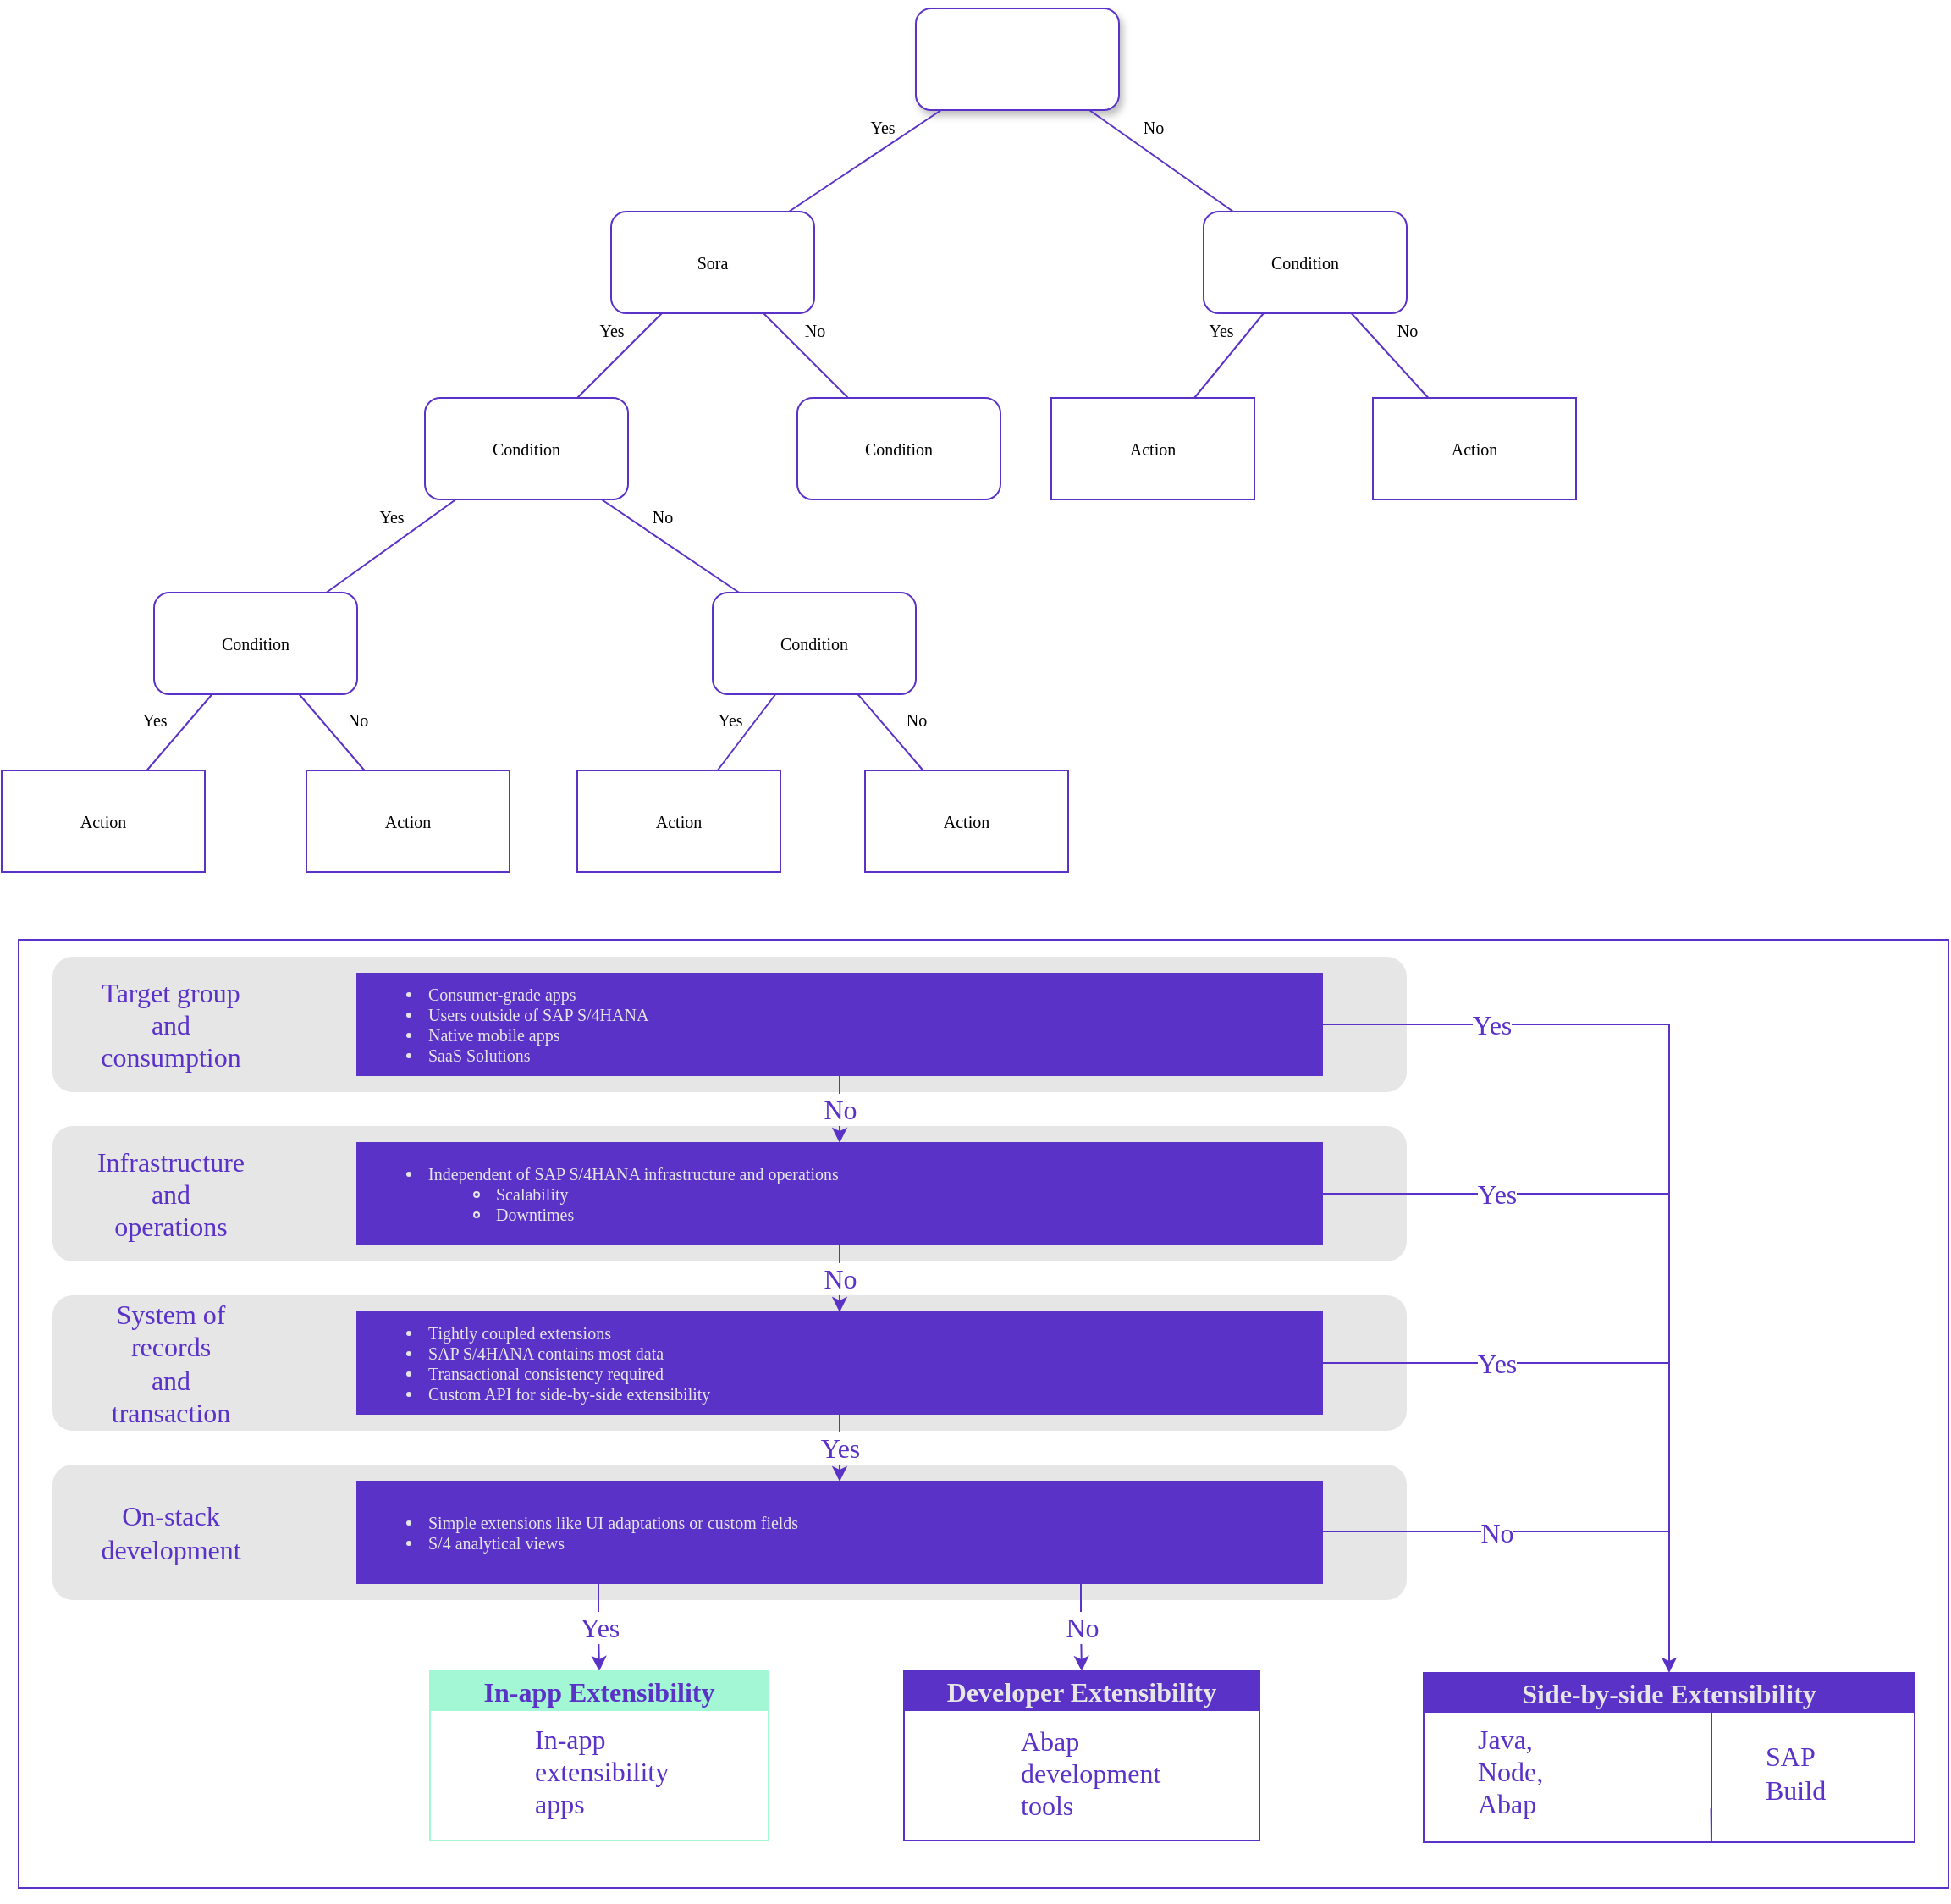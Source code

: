 <mxfile version="20.6.2" type="github">
  <diagram name="Page-1" id="10a91c8b-09ff-31b1-d368-03940ed4cc9e">
    <mxGraphModel dx="1234" dy="709" grid="1" gridSize="10" guides="1" tooltips="1" connect="1" arrows="1" fold="1" page="1" pageScale="1" pageWidth="1100" pageHeight="850" background="none" math="0" shadow="0">
      <root>
        <mxCell id="0" />
        <mxCell id="1" parent="0" />
        <mxCell id="62893188c0fa7362-1" value="" style="whiteSpace=wrap;html=1;rounded=1;shadow=1;labelBackgroundColor=none;strokeWidth=1;fontFamily=Sora;fontSize=10;align=center;fontSource=https%3A%2F%2Ffonts.googleapis.com%2Fcss%3Ffamily%3DSora;sketch=0;strokeColor=#5A32C8;" parent="1" vertex="1">
          <mxGeometry x="610" y="50" width="120" height="60" as="geometry" />
        </mxCell>
        <mxCell id="62893188c0fa7362-2" value="&lt;span style=&quot;font-size: 10px;&quot;&gt;Sora&lt;/span&gt;" style="whiteSpace=wrap;html=1;rounded=1;shadow=0;labelBackgroundColor=none;strokeWidth=1;fontFamily=Sora;fontSize=10;align=center;fontSource=https%3A%2F%2Ffonts.googleapis.com%2Fcss%3Ffamily%3DSora;sketch=0;strokeColor=#5A32C8;" parent="1" vertex="1">
          <mxGeometry x="430" y="170" width="120" height="60" as="geometry" />
        </mxCell>
        <mxCell id="62893188c0fa7362-3" value="&lt;span style=&quot;font-size: 10px;&quot;&gt;Condition&lt;/span&gt;" style="whiteSpace=wrap;html=1;rounded=1;shadow=0;labelBackgroundColor=none;strokeWidth=1;fontFamily=Sora;fontSize=10;align=center;fontSource=https%3A%2F%2Ffonts.googleapis.com%2Fcss%3Ffamily%3DSora;sketch=0;strokeColor=#5A32C8;" parent="1" vertex="1">
          <mxGeometry x="780" y="170" width="120" height="60" as="geometry" />
        </mxCell>
        <mxCell id="62893188c0fa7362-4" value="No" style="rounded=0;html=1;labelBackgroundColor=none;startArrow=none;startFill=0;startSize=5;endArrow=none;endFill=0;endSize=5;jettySize=auto;orthogonalLoop=1;strokeWidth=1;fontFamily=Sora;fontSize=10;fontSource=https%3A%2F%2Ffonts.googleapis.com%2Fcss%3Ffamily%3DSora;sketch=0;strokeColor=#5A32C8;" parent="1" source="62893188c0fa7362-1" target="62893188c0fa7362-3" edge="1">
          <mxGeometry x="-0.3" y="13" relative="1" as="geometry">
            <mxPoint as="offset" />
          </mxGeometry>
        </mxCell>
        <mxCell id="62893188c0fa7362-5" value="Yes" style="rounded=0;html=1;labelBackgroundColor=none;startArrow=none;startFill=0;startSize=5;endArrow=none;endFill=0;endSize=5;jettySize=auto;orthogonalLoop=1;strokeWidth=1;fontFamily=Sora;fontSize=10;fontSource=https%3A%2F%2Ffonts.googleapis.com%2Fcss%3Ffamily%3DSora;sketch=0;strokeColor=#5A32C8;" parent="1" source="62893188c0fa7362-1" target="62893188c0fa7362-2" edge="1">
          <mxGeometry x="-0.359" y="-11" relative="1" as="geometry">
            <mxPoint as="offset" />
          </mxGeometry>
        </mxCell>
        <mxCell id="62893188c0fa7362-8" value="&lt;span style=&quot;font-size: 10px;&quot;&gt;Condition&lt;/span&gt;" style="whiteSpace=wrap;html=1;rounded=1;shadow=0;labelBackgroundColor=none;strokeWidth=1;fontFamily=Sora;fontSize=10;align=center;fontSource=https%3A%2F%2Ffonts.googleapis.com%2Fcss%3Ffamily%3DSora;sketch=0;strokeColor=#5A32C8;" parent="1" vertex="1">
          <mxGeometry x="320" y="280" width="120" height="60" as="geometry" />
        </mxCell>
        <mxCell id="62893188c0fa7362-9" value="&lt;span style=&quot;font-size: 10px;&quot;&gt;Condition&lt;/span&gt;" style="whiteSpace=wrap;html=1;rounded=1;shadow=0;labelBackgroundColor=none;strokeWidth=1;fontFamily=Sora;fontSize=10;align=center;fontSource=https%3A%2F%2Ffonts.googleapis.com%2Fcss%3Ffamily%3DSora;sketch=0;strokeColor=#5A32C8;" parent="1" vertex="1">
          <mxGeometry x="540" y="280" width="120" height="60" as="geometry" />
        </mxCell>
        <mxCell id="62893188c0fa7362-10" value="&lt;span style=&quot;font-size: 10px;&quot;&gt;Action&lt;/span&gt;" style="whiteSpace=wrap;html=1;rounded=0;shadow=0;labelBackgroundColor=none;strokeWidth=1;fontFamily=Sora;fontSize=10;align=center;fontSource=https%3A%2F%2Ffonts.googleapis.com%2Fcss%3Ffamily%3DSora;sketch=0;strokeColor=#5A32C8;" parent="1" vertex="1">
          <mxGeometry x="690" y="280" width="120" height="60" as="geometry" />
        </mxCell>
        <mxCell id="62893188c0fa7362-11" value="&lt;span style=&quot;font-size: 10px;&quot;&gt;Action&lt;/span&gt;" style="whiteSpace=wrap;html=1;rounded=0;shadow=0;labelBackgroundColor=none;strokeWidth=1;fontFamily=Sora;fontSize=10;align=center;fontSource=https%3A%2F%2Ffonts.googleapis.com%2Fcss%3Ffamily%3DSora;sketch=0;strokeColor=#5A32C8;" parent="1" vertex="1">
          <mxGeometry x="880" y="280" width="120" height="60" as="geometry" />
        </mxCell>
        <mxCell id="62893188c0fa7362-12" value="&lt;span style=&quot;font-size: 10px;&quot;&gt;Condition&lt;/span&gt;" style="whiteSpace=wrap;html=1;rounded=1;shadow=0;labelBackgroundColor=none;strokeWidth=1;fontFamily=Sora;fontSize=10;align=center;fontSource=https%3A%2F%2Ffonts.googleapis.com%2Fcss%3Ffamily%3DSora;sketch=0;strokeColor=#5A32C8;" parent="1" vertex="1">
          <mxGeometry x="160" y="395" width="120" height="60" as="geometry" />
        </mxCell>
        <mxCell id="62893188c0fa7362-13" value="&lt;span style=&quot;font-size: 10px;&quot;&gt;Condition&lt;/span&gt;" style="whiteSpace=wrap;html=1;rounded=1;shadow=0;labelBackgroundColor=none;strokeWidth=1;fontFamily=Sora;fontSize=10;align=center;fontSource=https%3A%2F%2Ffonts.googleapis.com%2Fcss%3Ffamily%3DSora;sketch=0;strokeColor=#5A32C8;" parent="1" vertex="1">
          <mxGeometry x="490" y="395" width="120" height="60" as="geometry" />
        </mxCell>
        <mxCell id="62893188c0fa7362-14" value="Yes" style="rounded=0;html=1;labelBackgroundColor=none;startArrow=none;startFill=0;startSize=5;endArrow=none;endFill=0;endSize=5;jettySize=auto;orthogonalLoop=1;strokeWidth=1;fontFamily=Sora;fontSize=10;fontSource=https%3A%2F%2Ffonts.googleapis.com%2Fcss%3Ffamily%3DSora;sketch=0;shadow=0;strokeColor=#5A32C8;" parent="1" source="62893188c0fa7362-2" target="62893188c0fa7362-8" edge="1">
          <mxGeometry x="-0.2" y="-14" relative="1" as="geometry">
            <mxPoint as="offset" />
          </mxGeometry>
        </mxCell>
        <mxCell id="62893188c0fa7362-15" value="No" style="rounded=0;html=1;labelBackgroundColor=none;startArrow=none;startFill=0;startSize=5;endArrow=none;endFill=0;endSize=5;jettySize=auto;orthogonalLoop=1;strokeWidth=1;fontFamily=Sora;fontSize=10;fontSource=https%3A%2F%2Ffonts.googleapis.com%2Fcss%3Ffamily%3DSora;sketch=0;shadow=0;strokeColor=#5A32C8;" parent="1" source="62893188c0fa7362-2" target="62893188c0fa7362-9" edge="1">
          <mxGeometry x="-0.2" y="14" relative="1" as="geometry">
            <mxPoint as="offset" />
          </mxGeometry>
        </mxCell>
        <mxCell id="62893188c0fa7362-16" value="Yes" style="rounded=0;html=1;labelBackgroundColor=none;startArrow=none;startFill=0;startSize=5;endArrow=none;endFill=0;endSize=5;jettySize=auto;orthogonalLoop=1;strokeWidth=1;fontFamily=Sora;fontSize=10;fontSource=https%3A%2F%2Ffonts.googleapis.com%2Fcss%3Ffamily%3DSora;sketch=0;shadow=0;strokeColor=#5A32C8;" parent="1" source="62893188c0fa7362-3" target="62893188c0fa7362-10" edge="1">
          <mxGeometry x="-0.261" y="-13" relative="1" as="geometry">
            <mxPoint as="offset" />
          </mxGeometry>
        </mxCell>
        <mxCell id="62893188c0fa7362-17" value="No" style="rounded=0;html=1;labelBackgroundColor=none;startArrow=none;startFill=0;startSize=5;endArrow=none;endFill=0;endSize=5;jettySize=auto;orthogonalLoop=1;strokeWidth=1;fontFamily=Sora;fontSize=10;fontSource=https%3A%2F%2Ffonts.googleapis.com%2Fcss%3Ffamily%3DSora;sketch=0;shadow=0;strokeColor=#5A32C8;" parent="1" source="62893188c0fa7362-3" target="62893188c0fa7362-11" edge="1">
          <mxGeometry x="-0.129" y="17" relative="1" as="geometry">
            <mxPoint as="offset" />
          </mxGeometry>
        </mxCell>
        <mxCell id="62893188c0fa7362-18" value="Yes" style="rounded=0;html=1;labelBackgroundColor=none;startArrow=none;startFill=0;startSize=5;endArrow=none;endFill=0;endSize=5;jettySize=auto;orthogonalLoop=1;strokeWidth=1;fontFamily=Sora;fontSize=10;fontSource=https%3A%2F%2Ffonts.googleapis.com%2Fcss%3Ffamily%3DSora;sketch=0;shadow=0;strokeColor=#5A32C8;" parent="1" source="62893188c0fa7362-8" target="62893188c0fa7362-12" edge="1">
          <mxGeometry x="-0.217" y="-14" relative="1" as="geometry">
            <mxPoint as="offset" />
          </mxGeometry>
        </mxCell>
        <mxCell id="62893188c0fa7362-19" value="No" style="rounded=0;html=1;labelBackgroundColor=none;startArrow=none;startFill=0;startSize=5;endArrow=none;endFill=0;endSize=5;jettySize=auto;orthogonalLoop=1;strokeWidth=1;fontFamily=Sora;fontSize=10;fontSource=https%3A%2F%2Ffonts.googleapis.com%2Fcss%3Ffamily%3DSora;sketch=0;shadow=0;strokeColor=#5A32C8;" parent="1" source="62893188c0fa7362-8" target="62893188c0fa7362-13" edge="1">
          <mxGeometry x="-0.284" y="12" relative="1" as="geometry">
            <mxPoint as="offset" />
          </mxGeometry>
        </mxCell>
        <mxCell id="62893188c0fa7362-20" value="Action" style="whiteSpace=wrap;html=1;rounded=0;shadow=0;labelBackgroundColor=none;strokeWidth=1;fontFamily=Sora;fontSize=10;align=center;fontSource=https%3A%2F%2Ffonts.googleapis.com%2Fcss%3Ffamily%3DSora;sketch=0;strokeColor=#5A32C8;" parent="1" vertex="1">
          <mxGeometry x="70" y="500" width="120" height="60" as="geometry" />
        </mxCell>
        <mxCell id="62893188c0fa7362-21" value="&lt;span style=&quot;font-size: 10px;&quot;&gt;Action&lt;/span&gt;" style="whiteSpace=wrap;html=1;rounded=0;shadow=0;labelBackgroundColor=none;strokeWidth=1;fontFamily=Sora;fontSize=10;align=center;fontSource=https%3A%2F%2Ffonts.googleapis.com%2Fcss%3Ffamily%3DSora;sketch=0;strokeColor=#5A32C8;" parent="1" vertex="1">
          <mxGeometry x="250" y="500" width="120" height="60" as="geometry" />
        </mxCell>
        <mxCell id="62893188c0fa7362-22" value="&lt;span style=&quot;font-size: 10px;&quot;&gt;Action&lt;/span&gt;" style="whiteSpace=wrap;html=1;rounded=0;shadow=0;labelBackgroundColor=none;strokeWidth=1;fontFamily=Sora;fontSize=10;align=center;fontSource=https%3A%2F%2Ffonts.googleapis.com%2Fcss%3Ffamily%3DSora;sketch=0;strokeColor=#5A32C8;" parent="1" vertex="1">
          <mxGeometry x="410" y="500" width="120" height="60" as="geometry" />
        </mxCell>
        <mxCell id="62893188c0fa7362-23" value="&lt;span style=&quot;font-size: 10px;&quot;&gt;Action&lt;/span&gt;" style="whiteSpace=wrap;html=1;rounded=0;shadow=0;labelBackgroundColor=none;strokeWidth=1;fontFamily=Sora;fontSize=10;align=center;fontSource=https%3A%2F%2Ffonts.googleapis.com%2Fcss%3Ffamily%3DSora;sketch=0;strokeColor=#5A32C8;" parent="1" vertex="1">
          <mxGeometry x="580" y="500" width="120" height="60" as="geometry" />
        </mxCell>
        <mxCell id="62893188c0fa7362-24" value="Yes" style="rounded=0;html=1;labelBackgroundColor=none;startArrow=none;startFill=0;startSize=5;endArrow=none;endFill=0;endSize=5;jettySize=auto;orthogonalLoop=1;strokeWidth=1;fontFamily=Sora;fontSize=10;fontSource=https%3A%2F%2Ffonts.googleapis.com%2Fcss%3Ffamily%3DSora;sketch=0;shadow=0;strokeColor=#5A32C8;" parent="1" source="62893188c0fa7362-12" target="62893188c0fa7362-20" edge="1">
          <mxGeometry x="0.137" y="-16" relative="1" as="geometry">
            <mxPoint as="offset" />
          </mxGeometry>
        </mxCell>
        <mxCell id="62893188c0fa7362-25" value="No" style="rounded=0;html=1;labelBackgroundColor=none;startArrow=none;startFill=0;startSize=5;endArrow=none;endFill=0;endSize=5;jettySize=auto;orthogonalLoop=1;strokeWidth=1;fontFamily=Sora;fontSize=10;fontSource=https%3A%2F%2Ffonts.googleapis.com%2Fcss%3Ffamily%3DSora;sketch=0;shadow=0;strokeColor=#5A32C8;" parent="1" source="62893188c0fa7362-12" target="62893188c0fa7362-21" edge="1">
          <mxGeometry x="0.137" y="16" relative="1" as="geometry">
            <mxPoint as="offset" />
          </mxGeometry>
        </mxCell>
        <mxCell id="62893188c0fa7362-26" value="Yes" style="rounded=0;html=1;labelBackgroundColor=none;startArrow=none;startFill=0;startSize=5;endArrow=none;endFill=0;endSize=5;jettySize=auto;orthogonalLoop=1;strokeWidth=1;fontFamily=Sora;fontSize=10;fontSource=https%3A%2F%2Ffonts.googleapis.com%2Fcss%3Ffamily%3DSora;sketch=0;shadow=0;strokeColor=#5A32C8;" parent="1" source="62893188c0fa7362-13" target="62893188c0fa7362-22" edge="1">
          <mxGeometry x="0.003" y="-12" relative="1" as="geometry">
            <mxPoint as="offset" />
          </mxGeometry>
        </mxCell>
        <mxCell id="62893188c0fa7362-27" value="No" style="rounded=0;html=1;labelBackgroundColor=none;startArrow=none;startFill=0;startSize=5;endArrow=none;endFill=0;endSize=5;jettySize=auto;orthogonalLoop=1;strokeWidth=1;fontFamily=Sora;fontSize=10;fontSource=https%3A%2F%2Ffonts.googleapis.com%2Fcss%3Ffamily%3DSora;sketch=0;shadow=0;strokeColor=#5A32C8;" parent="1" source="62893188c0fa7362-13" target="62893188c0fa7362-23" edge="1">
          <mxGeometry x="0.137" y="16" relative="1" as="geometry">
            <mxPoint as="offset" />
          </mxGeometry>
        </mxCell>
        <mxCell id="9WeDrlPHKG-DsEHo6RS3-4" value="" style="rounded=0;whiteSpace=wrap;html=1;shadow=0;sketch=0;strokeColor=#5A32C8;strokeWidth=1;fontFamily=Sora;fontSource=https%3A%2F%2Ffonts.googleapis.com%2Fcss%3Ffamily%3DSora;fontSize=10;" parent="1" vertex="1">
          <mxGeometry x="80" y="600" width="1140" height="560" as="geometry" />
        </mxCell>
        <mxCell id="9WeDrlPHKG-DsEHo6RS3-5" value="" style="rounded=1;whiteSpace=wrap;html=1;shadow=0;sketch=0;strokeColor=none;strokeWidth=1;fontFamily=Sora;fontSource=https%3A%2F%2Ffonts.googleapis.com%2Fcss%3Ffamily%3DSora;fontSize=10;fillColor=#E6E6E6;" parent="1" vertex="1">
          <mxGeometry x="100" y="610" width="800" height="80" as="geometry" />
        </mxCell>
        <mxCell id="fFmarsjmrDfYMathBl-B-32" style="edgeStyle=orthogonalEdgeStyle;rounded=0;sketch=0;orthogonalLoop=1;jettySize=auto;html=1;exitX=1;exitY=0.5;exitDx=0;exitDy=0;shadow=0;strokeColor=#5A32C8;strokeWidth=1;fontFamily=Sora;fontSource=https%3A%2F%2Ffonts.googleapis.com%2Fcss%3Ffamily%3DSora;fontSize=16;fontColor=#5A32C8;" edge="1" parent="1" source="9WeDrlPHKG-DsEHo6RS3-6" target="fFmarsjmrDfYMathBl-B-9">
          <mxGeometry relative="1" as="geometry" />
        </mxCell>
        <mxCell id="fFmarsjmrDfYMathBl-B-40" value="Yes" style="edgeLabel;html=1;align=center;verticalAlign=middle;resizable=0;points=[];fontSize=16;fontFamily=Sora;fontColor=#5A32C8;" vertex="1" connectable="0" parent="fFmarsjmrDfYMathBl-B-32">
          <mxGeometry x="-0.558" y="2" relative="1" as="geometry">
            <mxPoint x="-30" y="2" as="offset" />
          </mxGeometry>
        </mxCell>
        <mxCell id="9WeDrlPHKG-DsEHo6RS3-6" value="&lt;ul&gt;&lt;li&gt;Consumer-grade apps&lt;/li&gt;&lt;li&gt;Users outside of SAP S/4HANA&lt;/li&gt;&lt;li&gt;Native mobile apps&lt;/li&gt;&lt;li&gt;SaaS Solutions&lt;/li&gt;&lt;/ul&gt;" style="rounded=0;whiteSpace=wrap;html=1;shadow=0;sketch=0;strokeColor=#5A32C8;strokeWidth=1;fontFamily=Sora;fontSource=https%3A%2F%2Ffonts.googleapis.com%2Fcss%3Ffamily%3DSora;fontSize=10;fillColor=#5A32C8;fontColor=#E6E6E6;align=left;" parent="1" vertex="1">
          <mxGeometry x="280" y="620" width="570" height="60" as="geometry" />
        </mxCell>
        <mxCell id="9WeDrlPHKG-DsEHo6RS3-7" value="&lt;font style=&quot;font-size: 16px;&quot;&gt;Target group and consumption&lt;/font&gt;" style="text;html=1;strokeColor=none;fillColor=none;align=center;verticalAlign=middle;whiteSpace=wrap;rounded=0;shadow=0;sketch=0;strokeWidth=1;fontFamily=Sora;fontSource=https%3A%2F%2Ffonts.googleapis.com%2Fcss%3Ffamily%3DSora;fontSize=10;fontColor=#5A32C8;" parent="1" vertex="1">
          <mxGeometry x="140" y="635" width="60" height="30" as="geometry" />
        </mxCell>
        <mxCell id="9WeDrlPHKG-DsEHo6RS3-9" value="" style="rounded=1;whiteSpace=wrap;html=1;shadow=0;sketch=0;strokeColor=none;strokeWidth=1;fontFamily=Sora;fontSource=https%3A%2F%2Ffonts.googleapis.com%2Fcss%3Ffamily%3DSora;fontSize=10;fillColor=#E6E6E6;" parent="1" vertex="1">
          <mxGeometry x="100" y="710" width="800" height="80" as="geometry" />
        </mxCell>
        <mxCell id="9WeDrlPHKG-DsEHo6RS3-10" value="&lt;ul&gt;&lt;li&gt;Independent of SAP S/4HANA infrastructure and operations&lt;/li&gt;&lt;ul&gt;&lt;li&gt;Scalability&lt;/li&gt;&lt;li&gt;Downtimes&lt;/li&gt;&lt;/ul&gt;&lt;/ul&gt;" style="rounded=0;whiteSpace=wrap;html=1;shadow=0;sketch=0;strokeColor=#5A32C8;strokeWidth=1;fontFamily=Sora;fontSource=https%3A%2F%2Ffonts.googleapis.com%2Fcss%3Ffamily%3DSora;fontSize=10;fillColor=#5A32C8;fontColor=#E6E6E6;align=left;" parent="1" vertex="1">
          <mxGeometry x="280" y="720" width="570" height="60" as="geometry" />
        </mxCell>
        <mxCell id="9WeDrlPHKG-DsEHo6RS3-11" value="&lt;font style=&quot;font-size: 16px;&quot;&gt;Infrastructure and operations&lt;/font&gt;" style="text;html=1;strokeColor=none;fillColor=none;align=center;verticalAlign=middle;whiteSpace=wrap;rounded=0;shadow=0;sketch=0;strokeWidth=1;fontFamily=Sora;fontSource=https%3A%2F%2Ffonts.googleapis.com%2Fcss%3Ffamily%3DSora;fontSize=10;fontColor=#5A32C8;" parent="1" vertex="1">
          <mxGeometry x="140" y="735" width="60" height="30" as="geometry" />
        </mxCell>
        <mxCell id="9WeDrlPHKG-DsEHo6RS3-12" value="" style="rounded=1;whiteSpace=wrap;html=1;shadow=0;sketch=0;strokeColor=none;strokeWidth=1;fontFamily=Sora;fontSource=https%3A%2F%2Ffonts.googleapis.com%2Fcss%3Ffamily%3DSora;fontSize=10;fillColor=#E6E6E6;" parent="1" vertex="1">
          <mxGeometry x="100" y="810" width="800" height="80" as="geometry" />
        </mxCell>
        <mxCell id="fFmarsjmrDfYMathBl-B-22" value="No" style="edgeStyle=orthogonalEdgeStyle;rounded=0;sketch=0;orthogonalLoop=1;jettySize=auto;html=1;entryX=0.5;entryY=0;entryDx=0;entryDy=0;shadow=0;strokeColor=#5A32C8;strokeWidth=1;fontFamily=Sora;fontSource=https%3A%2F%2Ffonts.googleapis.com%2Fcss%3Ffamily%3DSora;fontSize=16;fontColor=#5A32C8;" edge="1" parent="1" source="9WeDrlPHKG-DsEHo6RS3-6" target="9WeDrlPHKG-DsEHo6RS3-10">
          <mxGeometry relative="1" as="geometry" />
        </mxCell>
        <mxCell id="9WeDrlPHKG-DsEHo6RS3-14" value="&lt;font style=&quot;font-size: 16px;&quot;&gt;System of records and transaction&lt;/font&gt;" style="text;html=1;strokeColor=none;fillColor=none;align=center;verticalAlign=middle;whiteSpace=wrap;rounded=0;shadow=0;sketch=0;strokeWidth=1;fontFamily=Sora;fontSource=https%3A%2F%2Ffonts.googleapis.com%2Fcss%3Ffamily%3DSora;fontSize=10;fontColor=#5A32C8;" parent="1" vertex="1">
          <mxGeometry x="140" y="835" width="60" height="30" as="geometry" />
        </mxCell>
        <mxCell id="fFmarsjmrDfYMathBl-B-23" value="No" style="edgeStyle=orthogonalEdgeStyle;rounded=0;sketch=0;orthogonalLoop=1;jettySize=auto;html=1;shadow=0;strokeColor=#5A32C8;strokeWidth=1;fontFamily=Sora;fontSource=https%3A%2F%2Ffonts.googleapis.com%2Fcss%3Ffamily%3DSora;fontSize=16;fontColor=#5A32C8;" edge="1" parent="1" source="9WeDrlPHKG-DsEHo6RS3-10" target="9WeDrlPHKG-DsEHo6RS3-13">
          <mxGeometry relative="1" as="geometry" />
        </mxCell>
        <mxCell id="fFmarsjmrDfYMathBl-B-1" value="" style="rounded=1;whiteSpace=wrap;html=1;shadow=0;sketch=0;strokeColor=none;strokeWidth=1;fontFamily=Sora;fontSource=https%3A%2F%2Ffonts.googleapis.com%2Fcss%3Ffamily%3DSora;fontSize=10;fillColor=#E6E6E6;" vertex="1" parent="1">
          <mxGeometry x="100" y="910" width="800" height="80" as="geometry" />
        </mxCell>
        <mxCell id="fFmarsjmrDfYMathBl-B-30" value="Yes" style="edgeStyle=orthogonalEdgeStyle;rounded=0;sketch=0;orthogonalLoop=1;jettySize=auto;html=1;exitX=0.25;exitY=1;exitDx=0;exitDy=0;entryX=0.5;entryY=0;entryDx=0;entryDy=0;shadow=0;strokeColor=#5A32C8;strokeWidth=1;fontFamily=Sora;fontSource=https%3A%2F%2Ffonts.googleapis.com%2Fcss%3Ffamily%3DSora;fontSize=16;fontColor=#5A32C8;" edge="1" parent="1" source="fFmarsjmrDfYMathBl-B-2" target="fFmarsjmrDfYMathBl-B-7">
          <mxGeometry relative="1" as="geometry" />
        </mxCell>
        <mxCell id="fFmarsjmrDfYMathBl-B-31" value="No" style="edgeStyle=orthogonalEdgeStyle;rounded=0;sketch=0;orthogonalLoop=1;jettySize=auto;html=1;exitX=0.75;exitY=1;exitDx=0;exitDy=0;entryX=0.5;entryY=0;entryDx=0;entryDy=0;shadow=0;strokeColor=#5A32C8;strokeWidth=1;fontFamily=Sora;fontSource=https%3A%2F%2Ffonts.googleapis.com%2Fcss%3Ffamily%3DSora;fontSize=16;fontColor=#5A32C8;" edge="1" parent="1" source="fFmarsjmrDfYMathBl-B-2" target="fFmarsjmrDfYMathBl-B-8">
          <mxGeometry relative="1" as="geometry" />
        </mxCell>
        <mxCell id="fFmarsjmrDfYMathBl-B-2" value="&lt;ul&gt;&lt;li&gt;Simple extensions like UI adaptations or custom fields&lt;/li&gt;&lt;li&gt;S/4 analytical views&lt;/li&gt;&lt;/ul&gt;" style="rounded=0;whiteSpace=wrap;html=1;shadow=0;sketch=0;strokeColor=#5A32C8;strokeWidth=1;fontFamily=Sora;fontSource=https%3A%2F%2Ffonts.googleapis.com%2Fcss%3Ffamily%3DSora;fontSize=10;fillColor=#5A32C8;fontColor=#E6E6E6;align=left;" vertex="1" parent="1">
          <mxGeometry x="280" y="920" width="570" height="60" as="geometry" />
        </mxCell>
        <mxCell id="fFmarsjmrDfYMathBl-B-3" value="&lt;span style=&quot;font-size: 16px;&quot;&gt;On-stack development&lt;/span&gt;" style="text;html=1;strokeColor=none;fillColor=none;align=center;verticalAlign=middle;whiteSpace=wrap;rounded=0;shadow=0;sketch=0;strokeWidth=1;fontFamily=Sora;fontSource=https%3A%2F%2Ffonts.googleapis.com%2Fcss%3Ffamily%3DSora;fontSize=10;fontColor=#5A32C8;" vertex="1" parent="1">
          <mxGeometry x="140" y="935" width="60" height="30" as="geometry" />
        </mxCell>
        <mxCell id="fFmarsjmrDfYMathBl-B-7" value="In-app Extensibility" style="swimlane;whiteSpace=wrap;html=1;shadow=0;sketch=0;strokeColor=#A3F7D5;strokeWidth=1;fontFamily=Sora;fontSource=https%3A%2F%2Ffonts.googleapis.com%2Fcss%3Ffamily%3DSora;fontSize=16;fontColor=#5A32C8;fillColor=#A3F7D5;" vertex="1" parent="1">
          <mxGeometry x="323" y="1032" width="200" height="100" as="geometry" />
        </mxCell>
        <mxCell id="fFmarsjmrDfYMathBl-B-14" value="In-app extensibility apps" style="text;html=1;strokeColor=none;fillColor=none;align=left;verticalAlign=middle;whiteSpace=wrap;rounded=0;shadow=0;sketch=0;strokeWidth=1;fontFamily=Sora;fontSource=https%3A%2F%2Ffonts.googleapis.com%2Fcss%3Ffamily%3DSora;fontSize=16;fontColor=#5A32C8;" vertex="1" parent="fFmarsjmrDfYMathBl-B-7">
          <mxGeometry x="60" y="44" width="60" height="30" as="geometry" />
        </mxCell>
        <mxCell id="fFmarsjmrDfYMathBl-B-8" value="&lt;font color=&quot;#e6e6e6&quot;&gt;Developer Extensibility&lt;/font&gt;" style="swimlane;whiteSpace=wrap;html=1;shadow=0;sketch=0;strokeColor=#5A32C8;strokeWidth=1;fontFamily=Sora;fontSource=https%3A%2F%2Ffonts.googleapis.com%2Fcss%3Ffamily%3DSora;fontSize=16;fontColor=#5A32C8;fillColor=#5A32C8;" vertex="1" parent="1">
          <mxGeometry x="603" y="1032" width="210" height="100" as="geometry" />
        </mxCell>
        <mxCell id="fFmarsjmrDfYMathBl-B-17" value="Abap development tools" style="text;html=1;strokeColor=none;fillColor=none;align=left;verticalAlign=middle;whiteSpace=wrap;rounded=0;shadow=0;sketch=0;strokeWidth=1;fontFamily=Sora;fontSource=https%3A%2F%2Ffonts.googleapis.com%2Fcss%3Ffamily%3DSora;fontSize=16;fontColor=#5A32C8;" vertex="1" parent="fFmarsjmrDfYMathBl-B-8">
          <mxGeometry x="67" y="45" width="60" height="30" as="geometry" />
        </mxCell>
        <mxCell id="fFmarsjmrDfYMathBl-B-24" value="Yes" style="edgeStyle=orthogonalEdgeStyle;rounded=0;sketch=0;orthogonalLoop=1;jettySize=auto;html=1;exitX=0.5;exitY=1;exitDx=0;exitDy=0;entryX=0.5;entryY=0;entryDx=0;entryDy=0;shadow=0;strokeColor=#5A32C8;strokeWidth=1;fontFamily=Sora;fontSource=https%3A%2F%2Ffonts.googleapis.com%2Fcss%3Ffamily%3DSora;fontSize=16;fontColor=#5A32C8;" edge="1" parent="1" source="9WeDrlPHKG-DsEHo6RS3-13" target="fFmarsjmrDfYMathBl-B-2">
          <mxGeometry relative="1" as="geometry" />
        </mxCell>
        <mxCell id="9WeDrlPHKG-DsEHo6RS3-13" value="&lt;ul&gt;&lt;li&gt;Tightly coupled extensions&lt;/li&gt;&lt;li&gt;SAP S/4HANA contains most data&lt;/li&gt;&lt;li&gt;Transactional consistency required&lt;/li&gt;&lt;li&gt;Custom API for side-by-side extensibility&lt;/li&gt;&lt;/ul&gt;" style="rounded=0;whiteSpace=wrap;html=1;shadow=0;sketch=0;strokeColor=#5A32C8;strokeWidth=1;fontFamily=Sora;fontSource=https%3A%2F%2Ffonts.googleapis.com%2Fcss%3Ffamily%3DSora;fontSize=10;fillColor=#5A32C8;fontColor=#E6E6E6;align=left;" parent="1" vertex="1">
          <mxGeometry x="280" y="820" width="570" height="60" as="geometry" />
        </mxCell>
        <mxCell id="fFmarsjmrDfYMathBl-B-9" value="&lt;font color=&quot;#e6e6e6&quot;&gt;Side-by-side Extensibility&lt;/font&gt;" style="swimlane;whiteSpace=wrap;html=1;shadow=0;sketch=0;strokeColor=#5A32C8;strokeWidth=1;fontFamily=Sora;fontSource=https%3A%2F%2Ffonts.googleapis.com%2Fcss%3Ffamily%3DSora;fontSize=16;fontColor=#5A32C8;fillColor=#5A32C8;" vertex="1" parent="1">
          <mxGeometry x="910" y="1033" width="290" height="100" as="geometry" />
        </mxCell>
        <mxCell id="fFmarsjmrDfYMathBl-B-20" value="" style="endArrow=none;html=1;rounded=0;shadow=0;sketch=0;strokeColor=#5A32C8;strokeWidth=1;fontFamily=Sora;fontSource=https%3A%2F%2Ffonts.googleapis.com%2Fcss%3Ffamily%3DSora;fontSize=16;fontColor=#5A32C8;exitX=0.877;exitY=0.797;exitDx=0;exitDy=0;exitPerimeter=0;spacing=0;" edge="1" parent="fFmarsjmrDfYMathBl-B-9">
          <mxGeometry width="50" height="50" relative="1" as="geometry">
            <mxPoint x="169.78" y="80.08" as="sourcePoint" />
            <mxPoint x="170" y="23" as="targetPoint" />
            <Array as="points">
              <mxPoint x="170" y="100" />
              <mxPoint x="170" y="73" />
            </Array>
          </mxGeometry>
        </mxCell>
        <mxCell id="fFmarsjmrDfYMathBl-B-21" value="SAP Build" style="text;html=1;strokeColor=none;fillColor=none;align=left;verticalAlign=middle;whiteSpace=wrap;rounded=0;shadow=0;sketch=0;strokeWidth=1;fontFamily=Sora;fontSource=https%3A%2F%2Ffonts.googleapis.com%2Fcss%3Ffamily%3DSora;fontSize=16;fontColor=#5A32C8;" vertex="1" parent="fFmarsjmrDfYMathBl-B-9">
          <mxGeometry x="200" y="44" width="60" height="30" as="geometry" />
        </mxCell>
        <mxCell id="fFmarsjmrDfYMathBl-B-18" value="Java, Node, Abap" style="text;html=1;strokeColor=none;fillColor=none;align=left;verticalAlign=middle;whiteSpace=wrap;rounded=0;shadow=0;sketch=0;strokeWidth=1;fontFamily=Sora;fontSource=https%3A%2F%2Ffonts.googleapis.com%2Fcss%3Ffamily%3DSora;fontSize=16;fontColor=#5A32C8;" vertex="1" parent="1">
          <mxGeometry x="940" y="1076" width="60" height="30" as="geometry" />
        </mxCell>
        <mxCell id="fFmarsjmrDfYMathBl-B-19" value="" style="endArrow=none;html=1;rounded=0;shadow=0;sketch=0;strokeColor=#5A32C8;strokeWidth=1;fontFamily=Sora;fontSource=https%3A%2F%2Ffonts.googleapis.com%2Fcss%3Ffamily%3DSora;fontSize=16;fontColor=#5A32C8;" edge="1" parent="1">
          <mxGeometry width="50" height="50" relative="1" as="geometry">
            <mxPoint x="760" y="880" as="sourcePoint" />
            <mxPoint x="810" y="830" as="targetPoint" />
          </mxGeometry>
        </mxCell>
        <mxCell id="fFmarsjmrDfYMathBl-B-34" value="Yes" style="endArrow=none;html=1;rounded=0;shadow=0;sketch=0;strokeColor=#5A32C8;strokeWidth=1;fontFamily=Sora;fontSource=https%3A%2F%2Ffonts.googleapis.com%2Fcss%3Ffamily%3DSora;fontSize=16;fontColor=#5A32C8;entryX=1;entryY=0.5;entryDx=0;entryDy=0;" edge="1" parent="1" target="9WeDrlPHKG-DsEHo6RS3-10">
          <mxGeometry width="50" height="50" relative="1" as="geometry">
            <mxPoint x="1055" y="750" as="sourcePoint" />
            <mxPoint x="855" y="750" as="targetPoint" />
          </mxGeometry>
        </mxCell>
        <mxCell id="fFmarsjmrDfYMathBl-B-35" value="Yes" style="endArrow=none;html=1;rounded=0;shadow=0;sketch=0;strokeColor=#5A32C8;strokeWidth=1;fontFamily=Sora;fontSource=https%3A%2F%2Ffonts.googleapis.com%2Fcss%3Ffamily%3DSora;fontSize=16;fontColor=#5A32C8;entryX=1;entryY=0.5;entryDx=0;entryDy=0;" edge="1" parent="1">
          <mxGeometry width="50" height="50" relative="1" as="geometry">
            <mxPoint x="1055" y="850" as="sourcePoint" />
            <mxPoint x="850" y="850" as="targetPoint" />
          </mxGeometry>
        </mxCell>
        <mxCell id="fFmarsjmrDfYMathBl-B-36" value="No" style="endArrow=none;html=1;rounded=0;shadow=0;sketch=0;strokeColor=#5A32C8;strokeWidth=1;fontFamily=Sora;fontSource=https%3A%2F%2Ffonts.googleapis.com%2Fcss%3Ffamily%3DSora;fontSize=16;fontColor=#5A32C8;entryX=1;entryY=0.5;entryDx=0;entryDy=0;" edge="1" parent="1">
          <mxGeometry width="50" height="50" relative="1" as="geometry">
            <mxPoint x="1055" y="949.5" as="sourcePoint" />
            <mxPoint x="850" y="949.5" as="targetPoint" />
          </mxGeometry>
        </mxCell>
        <mxCell id="fFmarsjmrDfYMathBl-B-39" style="edgeStyle=orthogonalEdgeStyle;rounded=0;sketch=0;orthogonalLoop=1;jettySize=auto;html=1;exitX=0.5;exitY=1;exitDx=0;exitDy=0;shadow=0;strokeColor=#5A32C8;strokeWidth=1;fontFamily=Sora;fontSource=https%3A%2F%2Ffonts.googleapis.com%2Fcss%3Ffamily%3DSora;fontSize=16;fontColor=#5A32C8;" edge="1" parent="1" source="9WeDrlPHKG-DsEHo6RS3-4" target="9WeDrlPHKG-DsEHo6RS3-4">
          <mxGeometry relative="1" as="geometry" />
        </mxCell>
      </root>
    </mxGraphModel>
  </diagram>
</mxfile>
